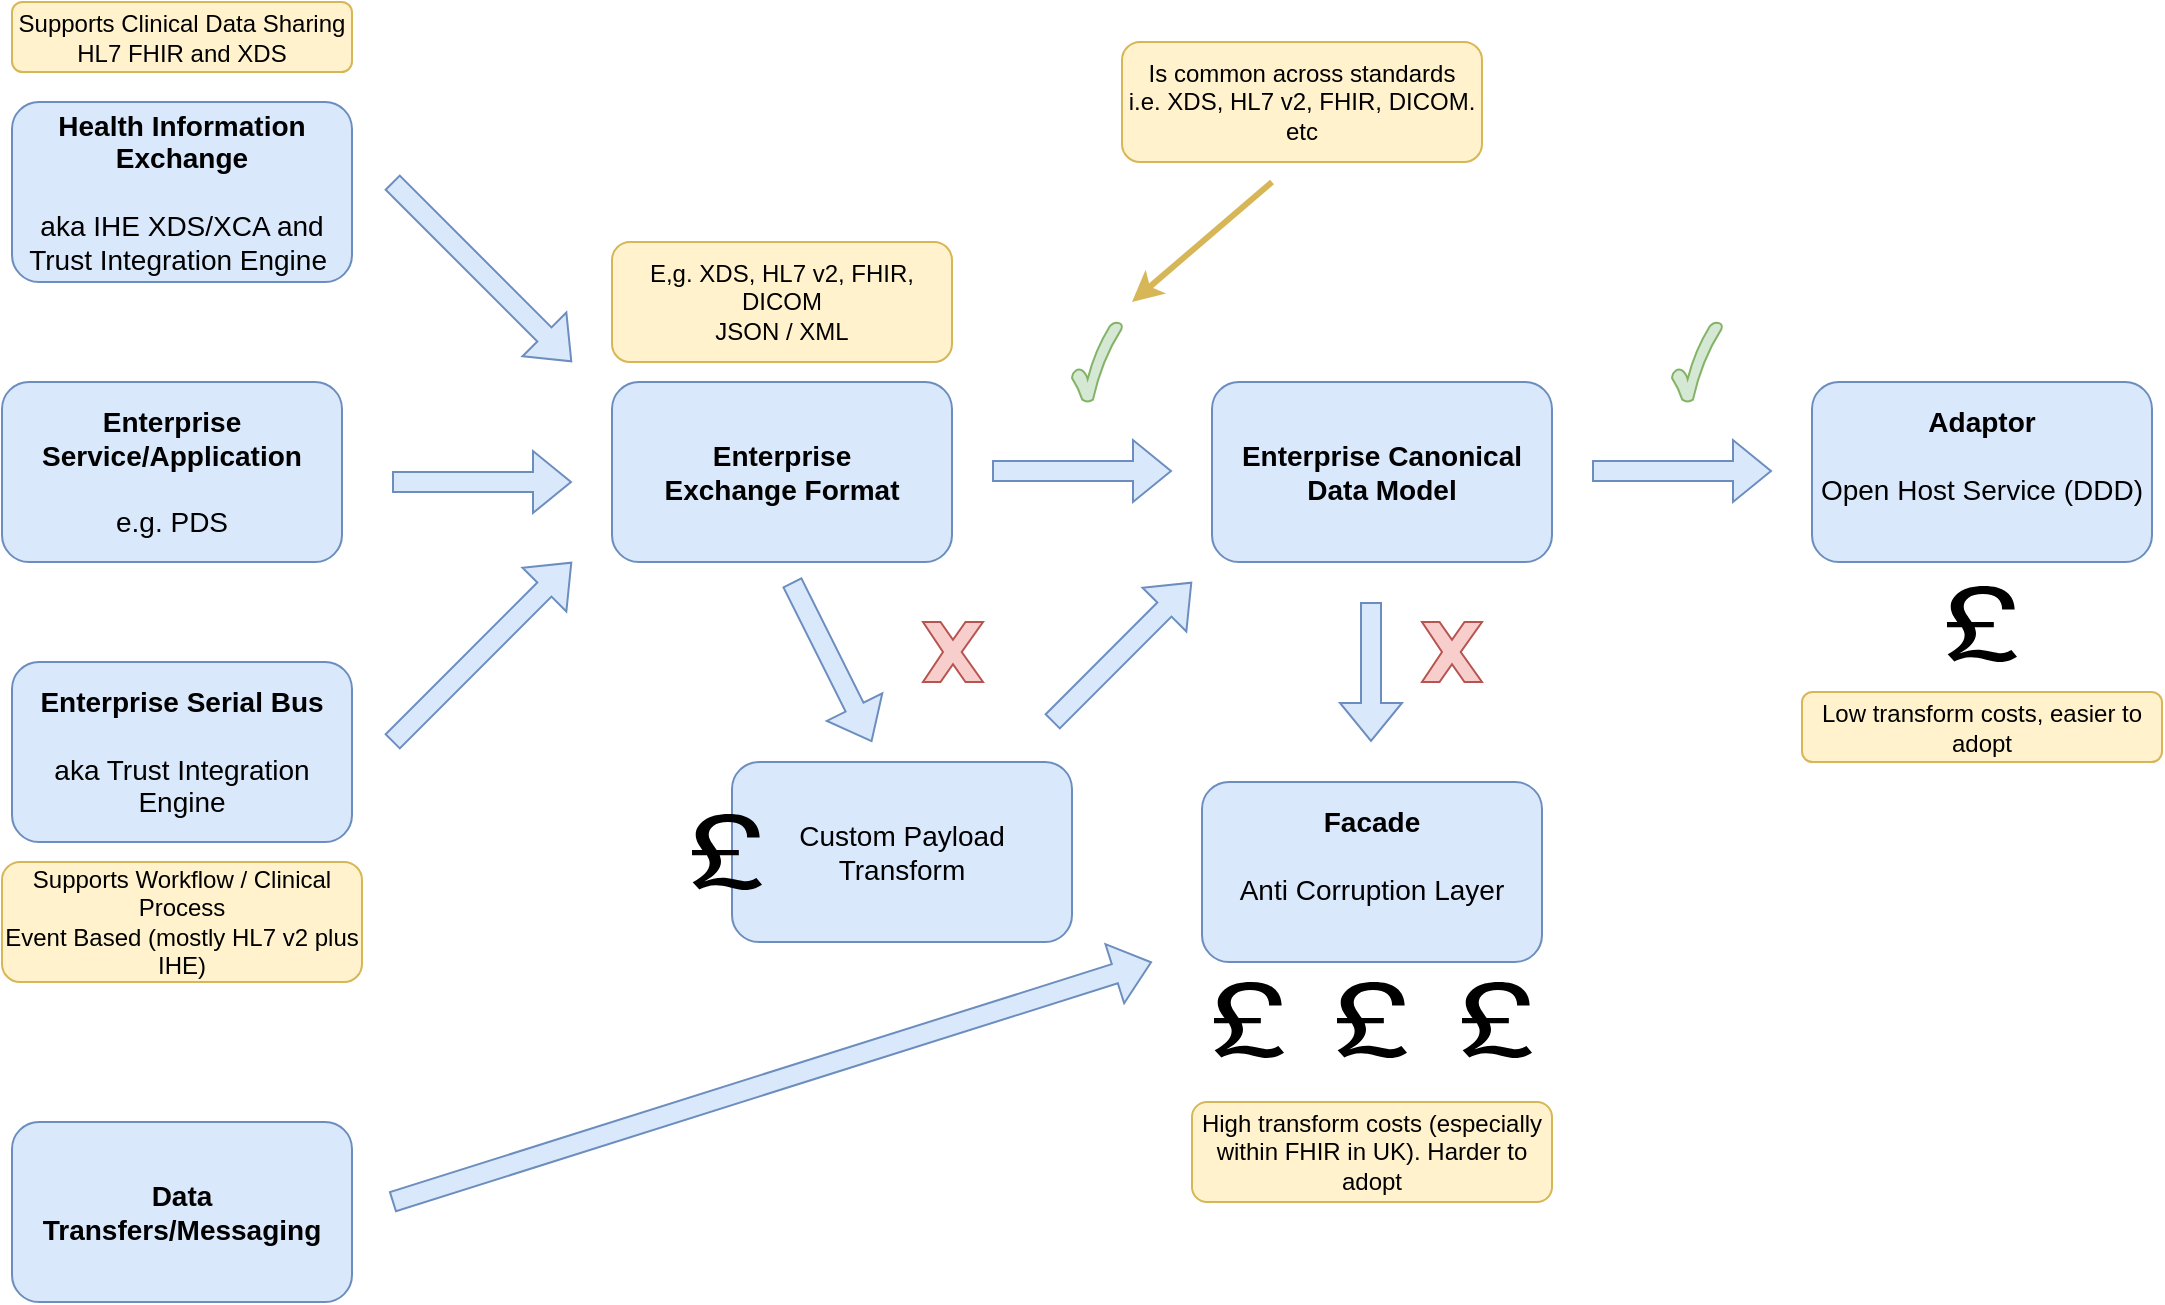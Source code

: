 <mxfile version="26.0.16">
  <diagram name="Page-1" id="bMkQi4LUkBumB_ERH-x5">
    <mxGraphModel grid="1" page="1" gridSize="10" guides="1" tooltips="1" connect="1" arrows="1" fold="1" pageScale="1" pageWidth="827" pageHeight="1169" math="0" shadow="0">
      <root>
        <mxCell id="0" />
        <mxCell id="1" parent="0" />
        <mxCell id="gRLEZft_RLnqoSNP3DV3-1" value="&lt;font style=&quot;font-size: 14px;&quot;&gt;&lt;b&gt;Enterprise Serial Bus&lt;/b&gt;&lt;br&gt;&lt;br&gt;aka Trust Integration Engine&lt;/font&gt;" style="rounded=1;whiteSpace=wrap;html=1;fillColor=#dae8fc;strokeColor=#6c8ebf;" vertex="1" parent="1">
          <mxGeometry x="90" y="260" width="170" height="90" as="geometry" />
        </mxCell>
        <mxCell id="gRLEZft_RLnqoSNP3DV3-2" value="&lt;span style=&quot;font-size: 14px;&quot;&gt;&lt;b&gt;Enterprise&lt;br&gt;Exchange Format&lt;/b&gt;&lt;/span&gt;" style="rounded=1;whiteSpace=wrap;html=1;fillColor=#dae8fc;strokeColor=#6c8ebf;" vertex="1" parent="1">
          <mxGeometry x="390" y="120" width="170" height="90" as="geometry" />
        </mxCell>
        <mxCell id="gRLEZft_RLnqoSNP3DV3-4" value="&lt;div&gt;&lt;span style=&quot;font-size: 14px;&quot;&gt;&lt;b&gt;Enterprise Canonical Data Model&lt;/b&gt;&lt;/span&gt;&lt;/div&gt;" style="rounded=1;whiteSpace=wrap;html=1;fillColor=#dae8fc;strokeColor=#6c8ebf;" vertex="1" parent="1">
          <mxGeometry x="690" y="120" width="170" height="90" as="geometry" />
        </mxCell>
        <mxCell id="gRLEZft_RLnqoSNP3DV3-5" value="" style="shape=flexArrow;endArrow=classic;html=1;rounded=0;fillColor=#dae8fc;strokeColor=#6c8ebf;" edge="1" parent="1">
          <mxGeometry width="50" height="50" relative="1" as="geometry">
            <mxPoint x="580" y="164.5" as="sourcePoint" />
            <mxPoint x="670" y="164.5" as="targetPoint" />
          </mxGeometry>
        </mxCell>
        <mxCell id="gRLEZft_RLnqoSNP3DV3-6" value="" style="shape=flexArrow;endArrow=classic;html=1;rounded=0;fillColor=#dae8fc;strokeColor=#6c8ebf;" edge="1" parent="1">
          <mxGeometry width="50" height="50" relative="1" as="geometry">
            <mxPoint x="280" y="300" as="sourcePoint" />
            <mxPoint x="370" y="210" as="targetPoint" />
          </mxGeometry>
        </mxCell>
        <mxCell id="gRLEZft_RLnqoSNP3DV3-8" value="" style="verticalLabelPosition=bottom;verticalAlign=top;html=1;shape=mxgraph.basic.tick;fillColor=#d5e8d4;strokeColor=#82b366;" vertex="1" parent="1">
          <mxGeometry x="620" y="90" width="25" height="40" as="geometry" />
        </mxCell>
        <mxCell id="gRLEZft_RLnqoSNP3DV3-10" value="" style="verticalLabelPosition=bottom;verticalAlign=top;html=1;shape=mxgraph.basic.x;fillColor=#f8cecc;strokeColor=#b85450;" vertex="1" parent="1">
          <mxGeometry x="545.5" y="240" width="30" height="30" as="geometry" />
        </mxCell>
        <mxCell id="gRLEZft_RLnqoSNP3DV3-11" value="&lt;span style=&quot;font-size: 14px;&quot;&gt;&lt;br&gt;Custom Payload Transform&lt;/span&gt;&lt;div&gt;&lt;span style=&quot;font-size: 14px;&quot;&gt;&lt;b&gt;&lt;br&gt;&lt;/b&gt;&lt;/span&gt;&lt;/div&gt;" style="rounded=1;whiteSpace=wrap;html=1;fillColor=#dae8fc;strokeColor=#6c8ebf;" vertex="1" parent="1">
          <mxGeometry x="450" y="310" width="170" height="90" as="geometry" />
        </mxCell>
        <mxCell id="gRLEZft_RLnqoSNP3DV3-12" value="" style="shape=flexArrow;endArrow=classic;html=1;rounded=0;fillColor=#dae8fc;strokeColor=#6c8ebf;" edge="1" parent="1">
          <mxGeometry width="50" height="50" relative="1" as="geometry">
            <mxPoint x="480" y="220" as="sourcePoint" />
            <mxPoint x="520" y="300" as="targetPoint" />
          </mxGeometry>
        </mxCell>
        <mxCell id="gRLEZft_RLnqoSNP3DV3-13" value="&lt;span style=&quot;font-size: 14px;&quot;&gt;&lt;b&gt;Health Information Exchange&lt;/b&gt;&lt;br&gt;&lt;br&gt;aka IHE XDS/XCA and Trust Integration Engine&lt;b&gt;&amp;nbsp;&lt;/b&gt;&lt;/span&gt;" style="rounded=1;whiteSpace=wrap;html=1;fillColor=#dae8fc;strokeColor=#6c8ebf;" vertex="1" parent="1">
          <mxGeometry x="90" y="-20" width="170" height="90" as="geometry" />
        </mxCell>
        <mxCell id="gRLEZft_RLnqoSNP3DV3-14" value="" style="shape=flexArrow;endArrow=classic;html=1;rounded=0;fillColor=#dae8fc;strokeColor=#6c8ebf;" edge="1" parent="1">
          <mxGeometry width="50" height="50" relative="1" as="geometry">
            <mxPoint x="280" y="20" as="sourcePoint" />
            <mxPoint x="370" y="110" as="targetPoint" />
          </mxGeometry>
        </mxCell>
        <mxCell id="gRLEZft_RLnqoSNP3DV3-15" value="&lt;span style=&quot;font-size: 14px;&quot;&gt;&lt;b&gt;Enterprise Service/Application&lt;/b&gt;&lt;br&gt;&lt;br&gt;e.g. PDS&lt;/span&gt;" style="rounded=1;whiteSpace=wrap;html=1;fillColor=#dae8fc;strokeColor=#6c8ebf;" vertex="1" parent="1">
          <mxGeometry x="85" y="120" width="170" height="90" as="geometry" />
        </mxCell>
        <mxCell id="gRLEZft_RLnqoSNP3DV3-16" value="" style="shape=flexArrow;endArrow=classic;html=1;rounded=0;fillColor=#dae8fc;strokeColor=#6c8ebf;" edge="1" parent="1">
          <mxGeometry width="50" height="50" relative="1" as="geometry">
            <mxPoint x="280" y="170" as="sourcePoint" />
            <mxPoint x="370" y="170" as="targetPoint" />
          </mxGeometry>
        </mxCell>
        <mxCell id="gRLEZft_RLnqoSNP3DV3-18" value="" style="shape=mxgraph.signs.travel.pound;html=1;pointerEvents=1;fillColor=#000000;strokeColor=none;verticalLabelPosition=bottom;verticalAlign=top;align=center;" vertex="1" parent="1">
          <mxGeometry x="430" y="336" width="35" height="38" as="geometry" />
        </mxCell>
        <mxCell id="gRLEZft_RLnqoSNP3DV3-21" value="Is common across standards&lt;br&gt;i.e. XDS, HL7 v2, FHIR, DICOM. etc" style="rounded=1;whiteSpace=wrap;html=1;fillColor=#fff2cc;strokeColor=#d6b656;" vertex="1" parent="1">
          <mxGeometry x="645" y="-50" width="180" height="60" as="geometry" />
        </mxCell>
        <mxCell id="gRLEZft_RLnqoSNP3DV3-22" value="" style="endArrow=classic;html=1;rounded=0;strokeWidth=3;fillColor=#fff2cc;strokeColor=#d6b656;" edge="1" parent="1">
          <mxGeometry width="50" height="50" relative="1" as="geometry">
            <mxPoint x="720" y="20" as="sourcePoint" />
            <mxPoint x="650" y="80" as="targetPoint" />
          </mxGeometry>
        </mxCell>
        <mxCell id="gRLEZft_RLnqoSNP3DV3-26" value="Supports Workflow / Clinical Process&lt;br&gt;Event Based (mostly HL7 v2 plus IHE)" style="rounded=1;whiteSpace=wrap;html=1;fillColor=#fff2cc;strokeColor=#d6b656;" vertex="1" parent="1">
          <mxGeometry x="85" y="360" width="180" height="60" as="geometry" />
        </mxCell>
        <mxCell id="gRLEZft_RLnqoSNP3DV3-27" value="Supports Clinical Data Sharing&lt;br&gt;HL7 FHIR and XDS" style="rounded=1;whiteSpace=wrap;html=1;fillColor=#fff2cc;strokeColor=#d6b656;" vertex="1" parent="1">
          <mxGeometry x="90" y="-70" width="170" height="35" as="geometry" />
        </mxCell>
        <mxCell id="gRLEZft_RLnqoSNP3DV3-30" value="E,g. XDS, HL7 v2, FHIR, DICOM&lt;br&gt;JSON / XML" style="rounded=1;whiteSpace=wrap;html=1;fillColor=#fff2cc;strokeColor=#d6b656;" vertex="1" parent="1">
          <mxGeometry x="390" y="50" width="170" height="60" as="geometry" />
        </mxCell>
        <mxCell id="gRLEZft_RLnqoSNP3DV3-33" value="&lt;span style=&quot;font-size: 14px;&quot;&gt;&lt;b&gt;Adaptor&lt;/b&gt;&lt;br&gt;&lt;br&gt;Open Host Service (DDD)&lt;/span&gt;&lt;div&gt;&lt;span style=&quot;font-size: 14px;&quot;&gt;&lt;b&gt;&lt;br&gt;&lt;/b&gt;&lt;/span&gt;&lt;/div&gt;" style="rounded=1;whiteSpace=wrap;html=1;fillColor=#dae8fc;strokeColor=#6c8ebf;" vertex="1" parent="1">
          <mxGeometry x="990" y="120" width="170" height="90" as="geometry" />
        </mxCell>
        <mxCell id="gRLEZft_RLnqoSNP3DV3-34" value="" style="shape=flexArrow;endArrow=classic;html=1;rounded=0;fillColor=#dae8fc;strokeColor=#6c8ebf;" edge="1" parent="1">
          <mxGeometry width="50" height="50" relative="1" as="geometry">
            <mxPoint x="880" y="164.5" as="sourcePoint" />
            <mxPoint x="970" y="164.5" as="targetPoint" />
          </mxGeometry>
        </mxCell>
        <mxCell id="gRLEZft_RLnqoSNP3DV3-35" value="" style="verticalLabelPosition=bottom;verticalAlign=top;html=1;shape=mxgraph.basic.tick;fillColor=#d5e8d4;strokeColor=#82b366;" vertex="1" parent="1">
          <mxGeometry x="920" y="90" width="25" height="40" as="geometry" />
        </mxCell>
        <mxCell id="gRLEZft_RLnqoSNP3DV3-36" value="Low transform costs, easier to adopt" style="rounded=1;whiteSpace=wrap;html=1;fillColor=#fff2cc;strokeColor=#d6b656;" vertex="1" parent="1">
          <mxGeometry x="985" y="275" width="180" height="35" as="geometry" />
        </mxCell>
        <mxCell id="gRLEZft_RLnqoSNP3DV3-37" value="" style="verticalLabelPosition=bottom;verticalAlign=top;html=1;shape=mxgraph.basic.x;fillColor=#f8cecc;strokeColor=#b85450;" vertex="1" parent="1">
          <mxGeometry x="795" y="240" width="30" height="30" as="geometry" />
        </mxCell>
        <mxCell id="gRLEZft_RLnqoSNP3DV3-38" value="&lt;span style=&quot;font-size: 14px;&quot;&gt;&lt;b&gt;Facade&lt;/b&gt;&lt;br&gt;&lt;br&gt;Anti Corruption Layer&lt;/span&gt;&lt;div&gt;&lt;span style=&quot;font-size: 14px;&quot;&gt;&lt;b&gt;&lt;br&gt;&lt;/b&gt;&lt;/span&gt;&lt;/div&gt;" style="rounded=1;whiteSpace=wrap;html=1;fillColor=#dae8fc;strokeColor=#6c8ebf;" vertex="1" parent="1">
          <mxGeometry x="685" y="320" width="170" height="90" as="geometry" />
        </mxCell>
        <mxCell id="gRLEZft_RLnqoSNP3DV3-39" value="" style="shape=flexArrow;endArrow=classic;html=1;rounded=0;fillColor=#dae8fc;strokeColor=#6c8ebf;" edge="1" parent="1">
          <mxGeometry width="50" height="50" relative="1" as="geometry">
            <mxPoint x="769.5" y="230" as="sourcePoint" />
            <mxPoint x="769.5" y="300" as="targetPoint" />
          </mxGeometry>
        </mxCell>
        <mxCell id="gRLEZft_RLnqoSNP3DV3-41" value="" style="shape=mxgraph.signs.travel.pound;html=1;pointerEvents=1;fillColor=#000000;strokeColor=none;verticalLabelPosition=bottom;verticalAlign=top;align=center;" vertex="1" parent="1">
          <mxGeometry x="815" y="420" width="35" height="38" as="geometry" />
        </mxCell>
        <mxCell id="gRLEZft_RLnqoSNP3DV3-42" value="" style="shape=mxgraph.signs.travel.pound;html=1;pointerEvents=1;fillColor=#000000;strokeColor=none;verticalLabelPosition=bottom;verticalAlign=top;align=center;" vertex="1" parent="1">
          <mxGeometry x="691" y="420" width="35" height="38" as="geometry" />
        </mxCell>
        <mxCell id="gRLEZft_RLnqoSNP3DV3-43" value="High transform costs (especially within FHIR in UK). Harder to adopt" style="rounded=1;whiteSpace=wrap;html=1;fillColor=#fff2cc;strokeColor=#d6b656;" vertex="1" parent="1">
          <mxGeometry x="680" y="480" width="180" height="50" as="geometry" />
        </mxCell>
        <mxCell id="gRLEZft_RLnqoSNP3DV3-45" value="" style="shape=mxgraph.signs.travel.pound;html=1;pointerEvents=1;fillColor=#000000;strokeColor=none;verticalLabelPosition=bottom;verticalAlign=top;align=center;" vertex="1" parent="1">
          <mxGeometry x="1057.5" y="222" width="35" height="38" as="geometry" />
        </mxCell>
        <mxCell id="gRLEZft_RLnqoSNP3DV3-46" value="" style="shape=mxgraph.signs.travel.pound;html=1;pointerEvents=1;fillColor=#000000;strokeColor=none;verticalLabelPosition=bottom;verticalAlign=top;align=center;" vertex="1" parent="1">
          <mxGeometry x="752.5" y="420" width="35" height="38" as="geometry" />
        </mxCell>
        <mxCell id="gRLEZft_RLnqoSNP3DV3-48" value="" style="shape=flexArrow;endArrow=classic;html=1;rounded=0;fillColor=#dae8fc;strokeColor=#6c8ebf;" edge="1" parent="1">
          <mxGeometry width="50" height="50" relative="1" as="geometry">
            <mxPoint x="610" y="290" as="sourcePoint" />
            <mxPoint x="680" y="220" as="targetPoint" />
          </mxGeometry>
        </mxCell>
        <mxCell id="gRLEZft_RLnqoSNP3DV3-52" value="&lt;span style=&quot;font-size: 14px;&quot;&gt;&lt;b&gt;Data Transfers/Messaging&lt;/b&gt;&lt;/span&gt;" style="rounded=1;whiteSpace=wrap;html=1;fillColor=#dae8fc;strokeColor=#6c8ebf;" vertex="1" parent="1">
          <mxGeometry x="90" y="490" width="170" height="90" as="geometry" />
        </mxCell>
        <mxCell id="gRLEZft_RLnqoSNP3DV3-53" value="" style="shape=flexArrow;endArrow=classic;html=1;rounded=0;fillColor=#dae8fc;strokeColor=#6c8ebf;" edge="1" parent="1">
          <mxGeometry width="50" height="50" relative="1" as="geometry">
            <mxPoint x="280" y="530" as="sourcePoint" />
            <mxPoint x="660" y="410" as="targetPoint" />
          </mxGeometry>
        </mxCell>
      </root>
    </mxGraphModel>
  </diagram>
</mxfile>
